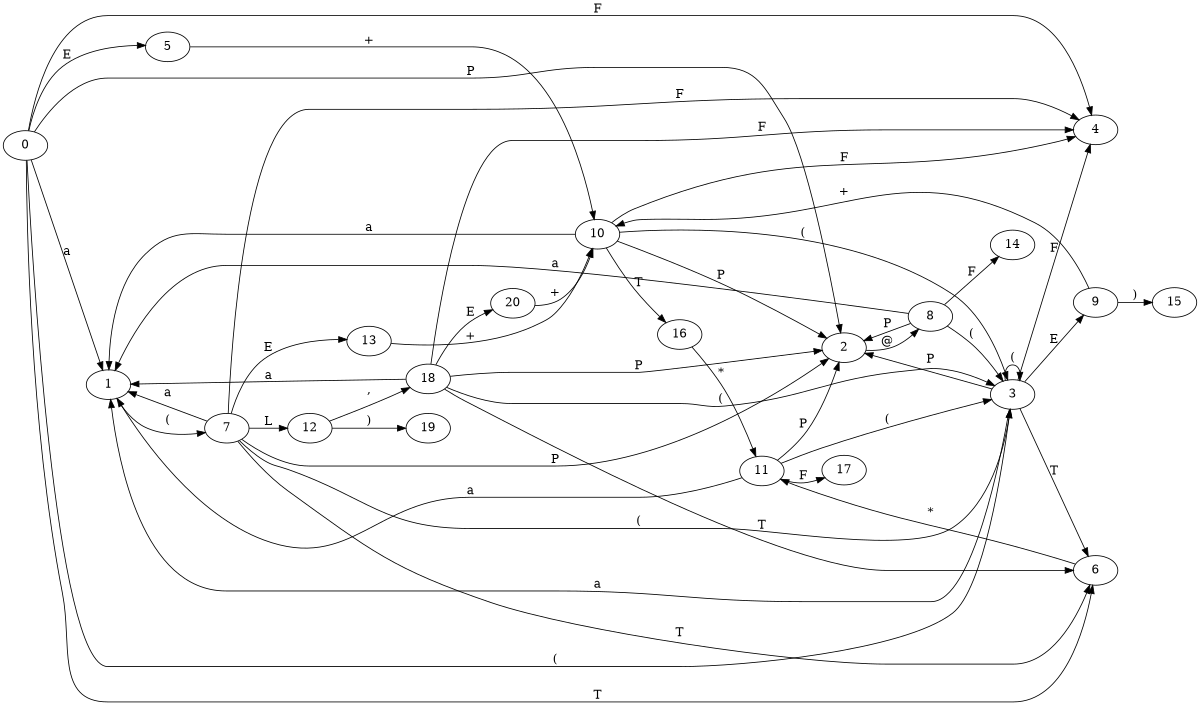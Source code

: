 digraph {
	rankdir=LR size="8,5"
	0 -> 1 [label=a]
	0 -> 2 [label=P]
	0 -> 3 [label="("]
	0 -> 4 [label=F]
	0 -> 5 [label=E]
	0 -> 6 [label=T]
	1 -> 7 [label="("]
	2 -> 8 [label="@"]
	3 -> 1 [label=a]
	3 -> 2 [label=P]
	3 -> 3 [label="("]
	3 -> 4 [label=F]
	3 -> 9 [label=E]
	3 -> 6 [label=T]
	5 -> 10 [label="+"]
	6 -> 11 [label="*"]
	7 -> 1 [label=a]
	7 -> 2 [label=P]
	7 -> 3 [label="("]
	7 -> 12 [label=L]
	7 -> 4 [label=F]
	7 -> 13 [label=E]
	7 -> 6 [label=T]
	8 -> 1 [label=a]
	8 -> 2 [label=P]
	8 -> 3 [label="("]
	8 -> 14 [label=F]
	9 -> 10 [label="+"]
	9 -> 15 [label=")"]
	10 -> 1 [label=a]
	10 -> 2 [label=P]
	10 -> 3 [label="("]
	10 -> 4 [label=F]
	10 -> 16 [label=T]
	11 -> 1 [label=a]
	11 -> 2 [label=P]
	11 -> 3 [label="("]
	11 -> 17 [label=F]
	12 -> 18 [label=","]
	12 -> 19 [label=")"]
	13 -> 10 [label="+"]
	16 -> 11 [label="*"]
	18 -> 1 [label=a]
	18 -> 2 [label=P]
	18 -> 3 [label="("]
	18 -> 4 [label=F]
	18 -> 20 [label=E]
	18 -> 6 [label=T]
	20 -> 10 [label="+"]
}
